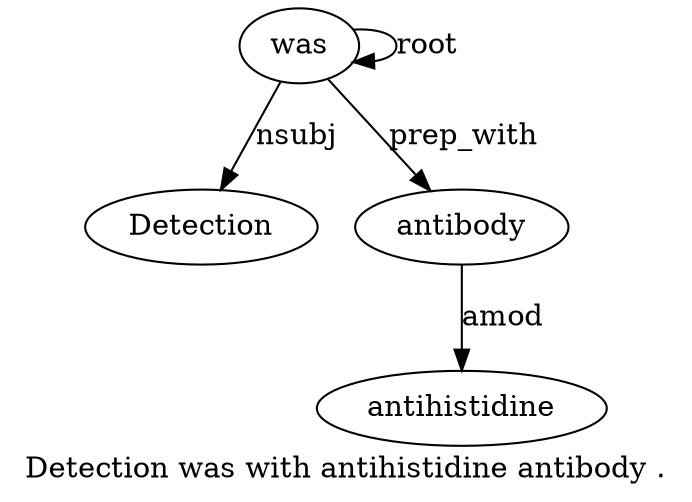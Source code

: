 digraph "Detection was with antihistidine antibody ." {
label="Detection was with antihistidine antibody .";
was2 [style=filled, fillcolor=white, label=was];
Detection1 [style=filled, fillcolor=white, label=Detection];
was2 -> Detection1  [label=nsubj];
was2 -> was2  [label=root];
antibody5 [style=filled, fillcolor=white, label=antibody];
antihistidine4 [style=filled, fillcolor=white, label=antihistidine];
antibody5 -> antihistidine4  [label=amod];
was2 -> antibody5  [label=prep_with];
}
